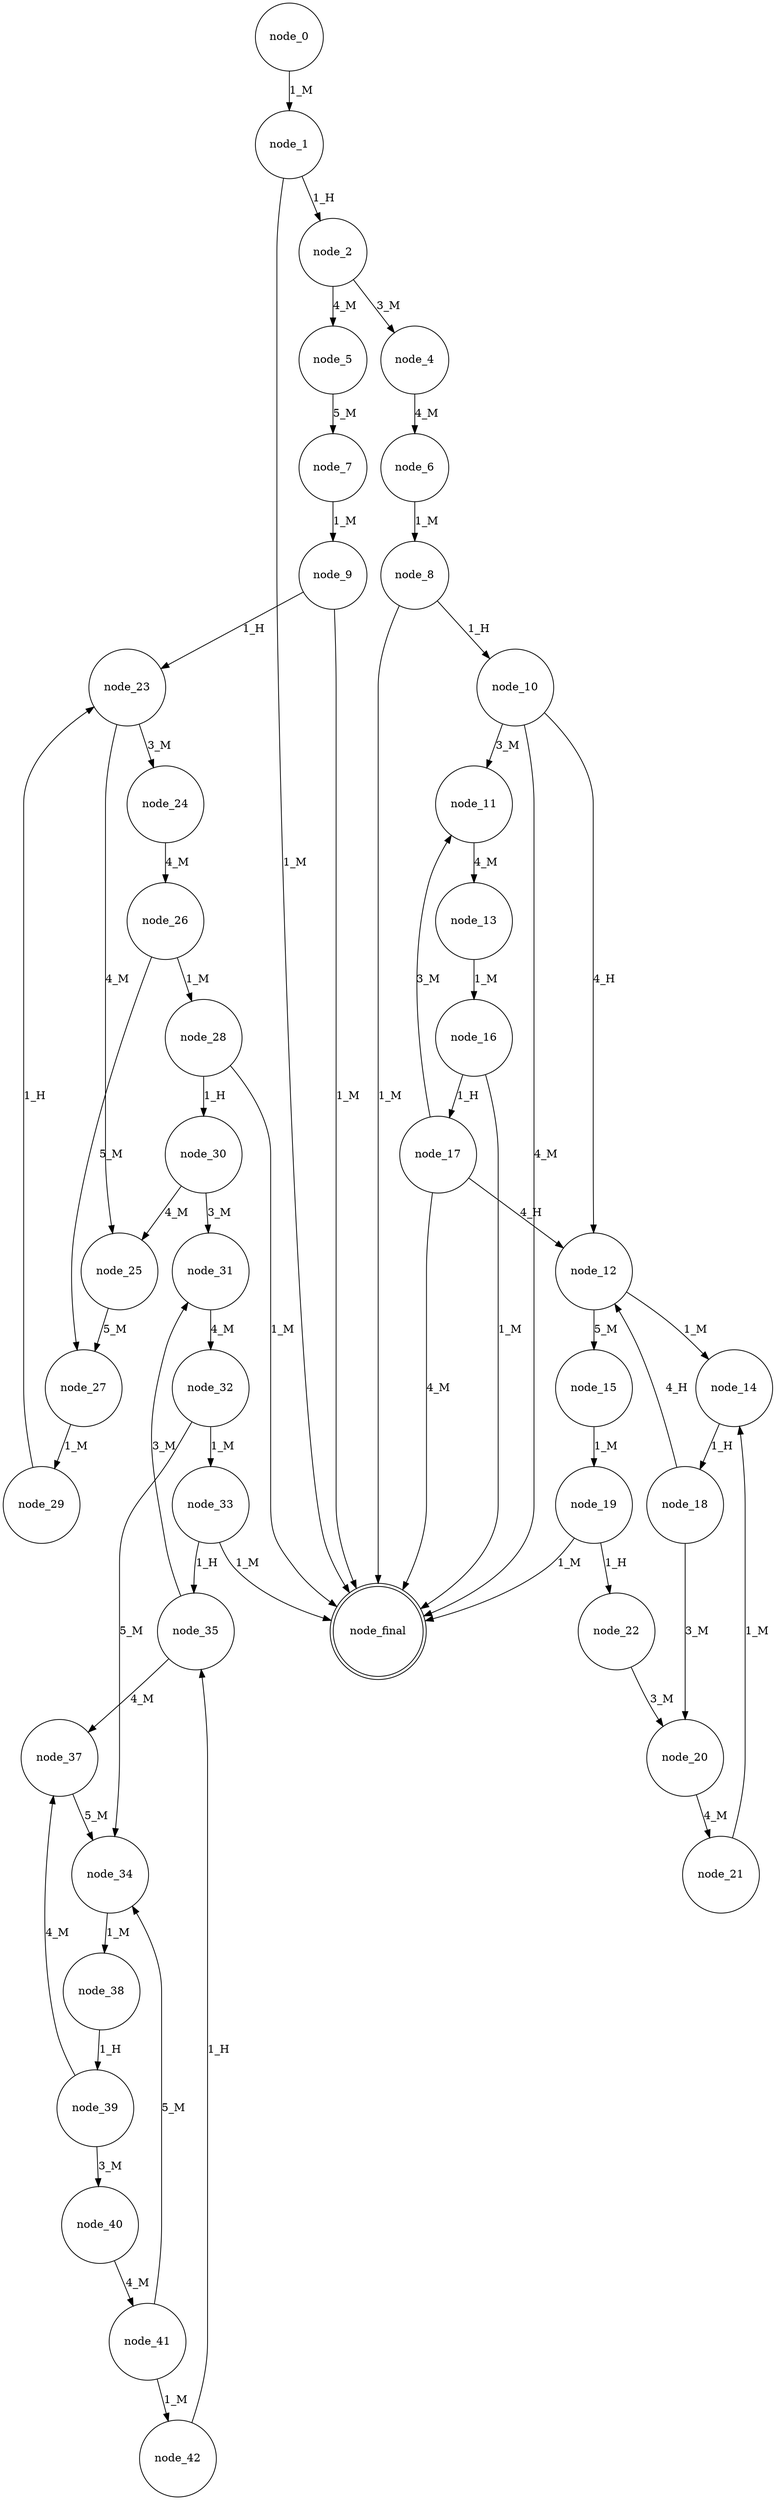 digraph automaton {
  node [shape = doublecircle]; node_final;
  node [shape = circle]
  node_0 -> node_1 [label="1_M"]
  node_1 -> node_2 [label="1_H"]
  node_1 -> node_final [label="1_M"]
  node_10 -> node_11 [label="3_M"]
  node_10 -> node_12 [label="4_H"]
  node_10 -> node_final [label="4_M"]
  node_11 -> node_13 [label="4_M"]
  node_12 -> node_14 [label="1_M"]
  node_12 -> node_15 [label="5_M"]
  node_13 -> node_16 [label="1_M"]
  node_14 -> node_18 [label="1_H"]
  node_15 -> node_19 [label="1_M"]
  node_16 -> node_17 [label="1_H"]
  node_16 -> node_final [label="1_M"]
  node_17 -> node_11 [label="3_M"]
  node_17 -> node_12 [label="4_H"]
  node_17 -> node_final [label="4_M"]
  node_18 -> node_20 [label="3_M"]
  node_18 -> node_12 [label="4_H"]
  node_19 -> node_22 [label="1_H"]
  node_19 -> node_final [label="1_M"]
  node_2 -> node_4 [label="3_M"]
  node_2 -> node_5 [label="4_M"]
  node_20 -> node_21 [label="4_M"]
  node_21 -> node_14 [label="1_M"]
  node_22 -> node_20 [label="3_M"]
  node_23 -> node_24 [label="3_M"]
  node_23 -> node_25 [label="4_M"]
  node_24 -> node_26 [label="4_M"]
  node_25 -> node_27 [label="5_M"]
  node_26 -> node_28 [label="1_M"]
  node_26 -> node_27 [label="5_M"]
  node_27 -> node_29 [label="1_M"]
  node_28 -> node_30 [label="1_H"]
  node_28 -> node_final [label="1_M"]
  node_29 -> node_23 [label="1_H"]
  node_30 -> node_31 [label="3_M"]
  node_30 -> node_25 [label="4_M"]
  node_31 -> node_32 [label="4_M"]
  node_32 -> node_33 [label="1_M"]
  node_32 -> node_34 [label="5_M"]
  node_33 -> node_35 [label="1_H"]
  node_33 -> node_final [label="1_M"]
  node_34 -> node_38 [label="1_M"]
  node_35 -> node_31 [label="3_M"]
  node_35 -> node_37 [label="4_M"]
  node_37 -> node_34 [label="5_M"]
  node_38 -> node_39 [label="1_H"]
  node_39 -> node_40 [label="3_M"]
  node_39 -> node_37 [label="4_M"]
  node_4 -> node_6 [label="4_M"]
  node_40 -> node_41 [label="4_M"]
  node_41 -> node_42 [label="1_M"]
  node_41 -> node_34 [label="5_M"]
  node_42 -> node_35 [label="1_H"]
  node_5 -> node_7 [label="5_M"]
  node_6 -> node_8 [label="1_M"]
  node_7 -> node_9 [label="1_M"]
  node_8 -> node_10 [label="1_H"]
  node_8 -> node_final [label="1_M"]
  node_9 -> node_23 [label="1_H"]
  node_9 -> node_final [label="1_M"]
}
